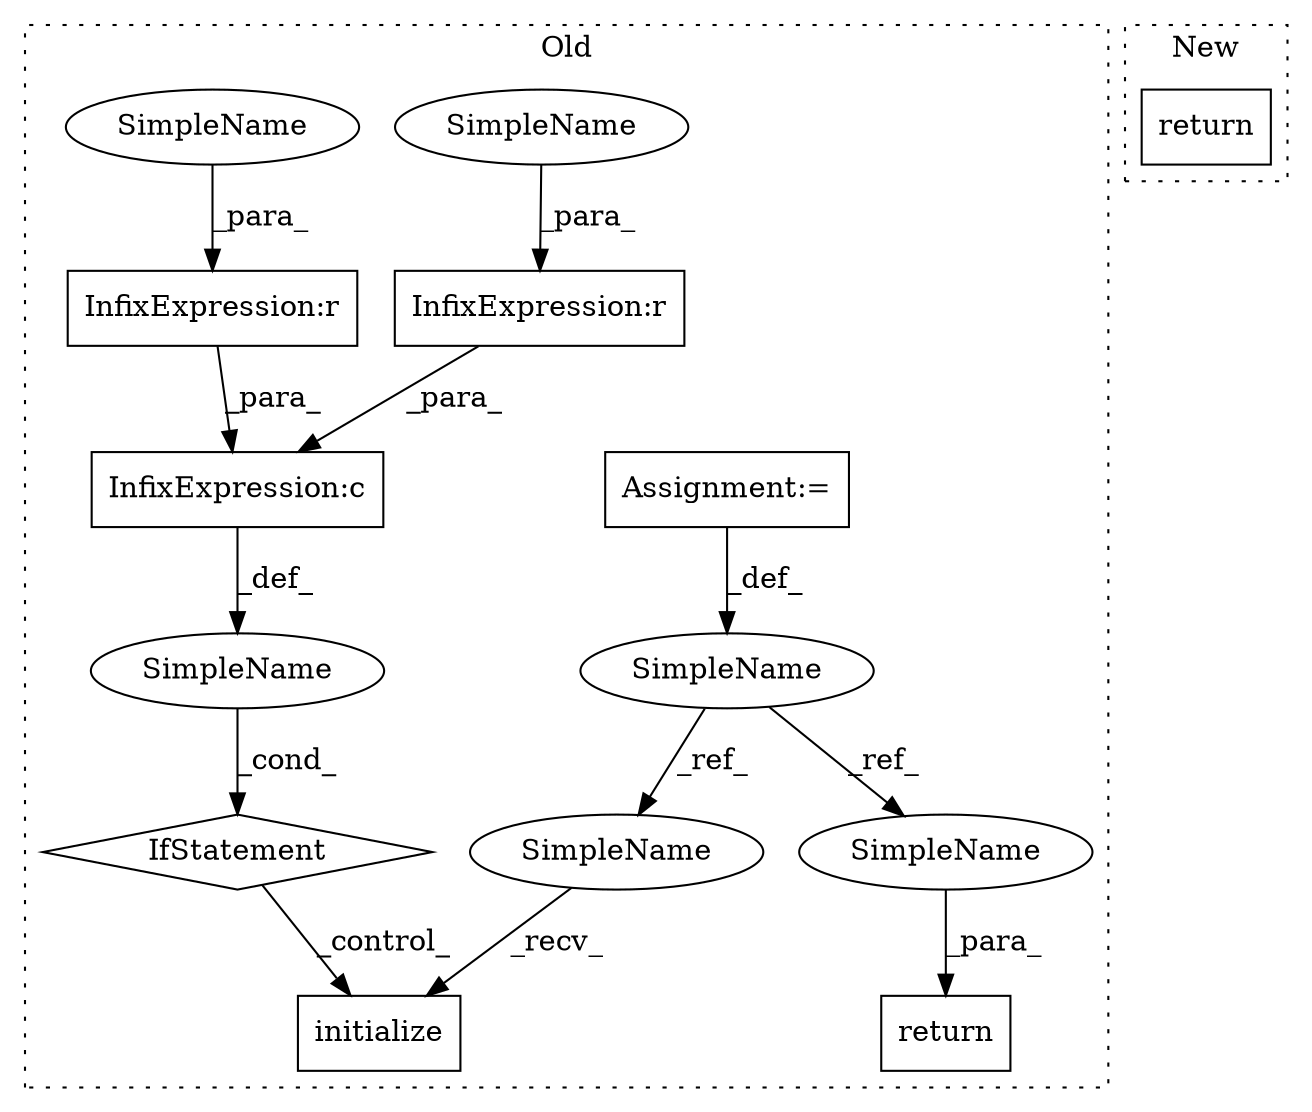 digraph G {
subgraph cluster0 {
1 [label="initialize" a="32" s="1439" l="12" shape="box"];
3 [label="Assignment:=" a="7" s="1073" l="5" shape="box"];
4 [label="IfStatement" a="25" s="1391,1423" l="4,2" shape="diamond"];
5 [label="SimpleName" a="42" s="" l="" shape="ellipse"];
6 [label="InfixExpression:r" a="27" s="1398" l="4" shape="box"];
7 [label="InfixExpression:c" a="27" s="1407" l="4" shape="box"];
8 [label="InfixExpression:r" a="27" s="1414" l="4" shape="box"];
9 [label="SimpleName" a="42" s="1073" l="5" shape="ellipse"];
10 [label="return" a="41" s="1463" l="7" shape="box"];
11 [label="SimpleName" a="42" s="1433" l="5" shape="ellipse"];
12 [label="SimpleName" a="42" s="1470" l="5" shape="ellipse"];
13 [label="SimpleName" a="42" s="1402" l="4" shape="ellipse"];
14 [label="SimpleName" a="42" s="1418" l="4" shape="ellipse"];
label = "Old";
style="dotted";
}
subgraph cluster1 {
2 [label="return" a="41" s="1252" l="7" shape="box"];
label = "New";
style="dotted";
}
3 -> 9 [label="_def_"];
4 -> 1 [label="_control_"];
5 -> 4 [label="_cond_"];
6 -> 7 [label="_para_"];
7 -> 5 [label="_def_"];
8 -> 7 [label="_para_"];
9 -> 12 [label="_ref_"];
9 -> 11 [label="_ref_"];
11 -> 1 [label="_recv_"];
12 -> 10 [label="_para_"];
13 -> 6 [label="_para_"];
14 -> 8 [label="_para_"];
}